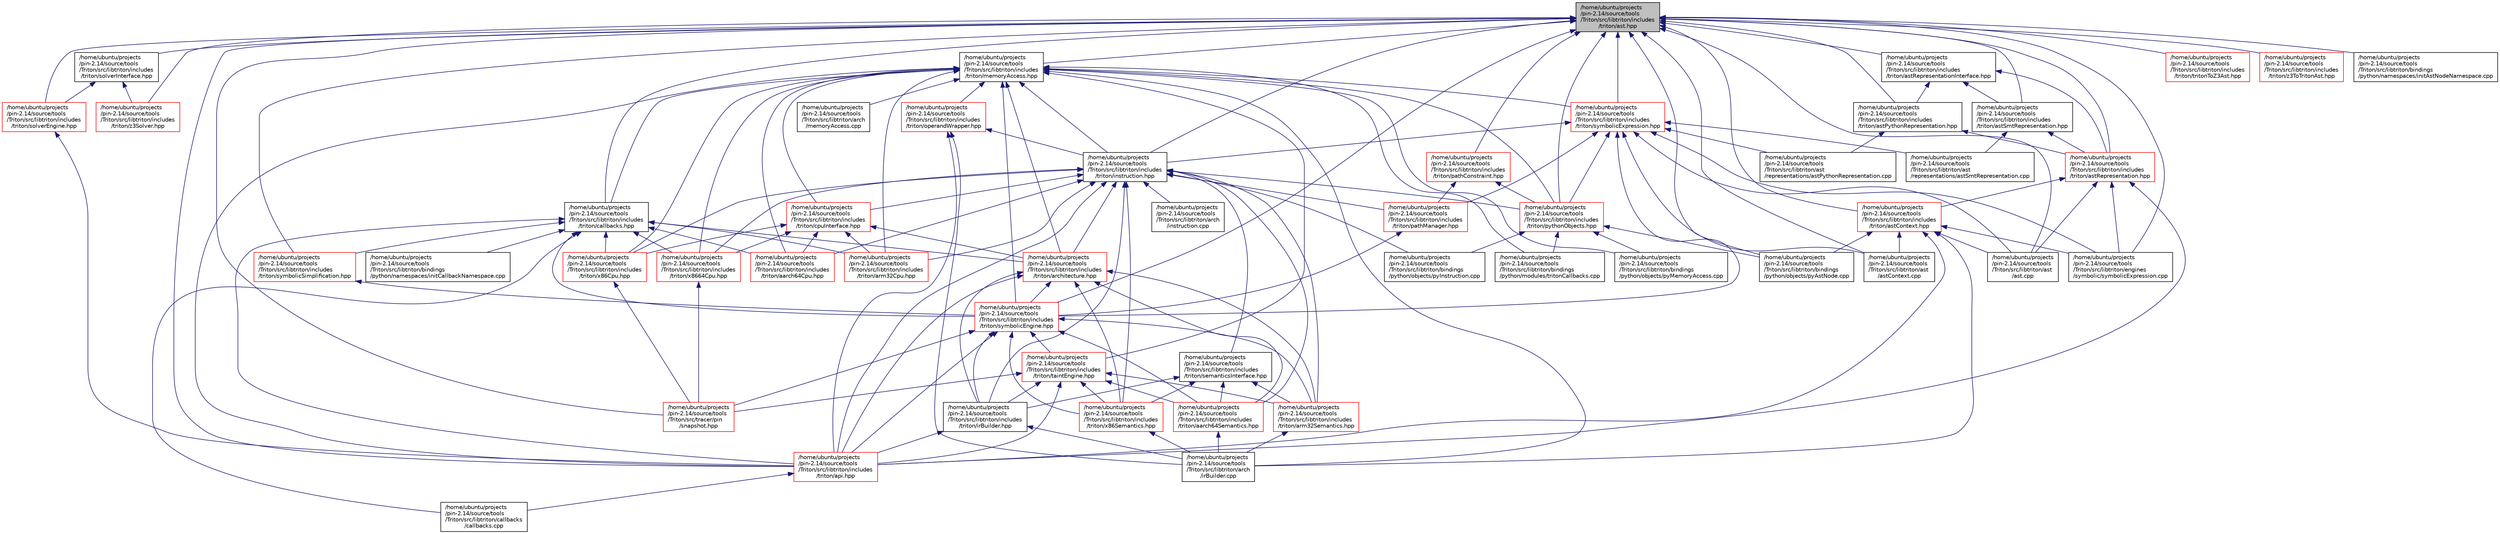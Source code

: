digraph "/home/ubuntu/projects/pin-2.14/source/tools/Triton/src/libtriton/includes/triton/ast.hpp"
{
  edge [fontname="Helvetica",fontsize="10",labelfontname="Helvetica",labelfontsize="10"];
  node [fontname="Helvetica",fontsize="10",shape=record];
  Node0 [label="/home/ubuntu/projects\l/pin-2.14/source/tools\l/Triton/src/libtriton/includes\l/triton/ast.hpp",height=0.2,width=0.4,color="black", fillcolor="grey75", style="filled", fontcolor="black"];
  Node0 -> Node1 [dir="back",color="midnightblue",fontsize="10",style="solid",fontname="Helvetica"];
  Node1 [label="/home/ubuntu/projects\l/pin-2.14/source/tools\l/Triton/src/libtriton/includes\l/triton/callbacks.hpp",height=0.2,width=0.4,color="black", fillcolor="white", style="filled",URL="$callbacks_8hpp.html"];
  Node1 -> Node2 [dir="back",color="midnightblue",fontsize="10",style="solid",fontname="Helvetica"];
  Node2 [label="/home/ubuntu/projects\l/pin-2.14/source/tools\l/Triton/src/libtriton/includes\l/triton/architecture.hpp",height=0.2,width=0.4,color="red", fillcolor="white", style="filled",URL="$architecture_8hpp.html"];
  Node2 -> Node3 [dir="back",color="midnightblue",fontsize="10",style="solid",fontname="Helvetica"];
  Node3 [label="/home/ubuntu/projects\l/pin-2.14/source/tools\l/Triton/src/libtriton/includes\l/triton/api.hpp",height=0.2,width=0.4,color="red", fillcolor="white", style="filled",URL="$libtriton_2includes_2triton_2api_8hpp.html"];
  Node3 -> Node6 [dir="back",color="midnightblue",fontsize="10",style="solid",fontname="Helvetica"];
  Node6 [label="/home/ubuntu/projects\l/pin-2.14/source/tools\l/Triton/src/libtriton/callbacks\l/callbacks.cpp",height=0.2,width=0.4,color="black", fillcolor="white", style="filled",URL="$libtriton_2callbacks_2callbacks_8cpp.html"];
  Node2 -> Node16 [dir="back",color="midnightblue",fontsize="10",style="solid",fontname="Helvetica"];
  Node16 [label="/home/ubuntu/projects\l/pin-2.14/source/tools\l/Triton/src/libtriton/includes\l/triton/irBuilder.hpp",height=0.2,width=0.4,color="black", fillcolor="white", style="filled",URL="$irBuilder_8hpp.html"];
  Node16 -> Node3 [dir="back",color="midnightblue",fontsize="10",style="solid",fontname="Helvetica"];
  Node16 -> Node17 [dir="back",color="midnightblue",fontsize="10",style="solid",fontname="Helvetica"];
  Node17 [label="/home/ubuntu/projects\l/pin-2.14/source/tools\l/Triton/src/libtriton/arch\l/irBuilder.cpp",height=0.2,width=0.4,color="black", fillcolor="white", style="filled",URL="$irBuilder_8cpp.html"];
  Node2 -> Node18 [dir="back",color="midnightblue",fontsize="10",style="solid",fontname="Helvetica"];
  Node18 [label="/home/ubuntu/projects\l/pin-2.14/source/tools\l/Triton/src/libtriton/includes\l/triton/symbolicEngine.hpp",height=0.2,width=0.4,color="red", fillcolor="white", style="filled",URL="$symbolicEngine_8hpp.html"];
  Node18 -> Node16 [dir="back",color="midnightblue",fontsize="10",style="solid",fontname="Helvetica"];
  Node18 -> Node19 [dir="back",color="midnightblue",fontsize="10",style="solid",fontname="Helvetica"];
  Node19 [label="/home/ubuntu/projects\l/pin-2.14/source/tools\l/Triton/src/libtriton/includes\l/triton/taintEngine.hpp",height=0.2,width=0.4,color="red", fillcolor="white", style="filled",URL="$taintEngine_8hpp.html"];
  Node19 -> Node16 [dir="back",color="midnightblue",fontsize="10",style="solid",fontname="Helvetica"];
  Node19 -> Node3 [dir="back",color="midnightblue",fontsize="10",style="solid",fontname="Helvetica"];
  Node19 -> Node20 [dir="back",color="midnightblue",fontsize="10",style="solid",fontname="Helvetica"];
  Node20 [label="/home/ubuntu/projects\l/pin-2.14/source/tools\l/Triton/src/libtriton/includes\l/triton/aarch64Semantics.hpp",height=0.2,width=0.4,color="red", fillcolor="white", style="filled",URL="$aarch64Semantics_8hpp.html"];
  Node20 -> Node17 [dir="back",color="midnightblue",fontsize="10",style="solid",fontname="Helvetica"];
  Node19 -> Node22 [dir="back",color="midnightblue",fontsize="10",style="solid",fontname="Helvetica"];
  Node22 [label="/home/ubuntu/projects\l/pin-2.14/source/tools\l/Triton/src/libtriton/includes\l/triton/arm32Semantics.hpp",height=0.2,width=0.4,color="red", fillcolor="white", style="filled",URL="$arm32Semantics_8hpp.html"];
  Node22 -> Node17 [dir="back",color="midnightblue",fontsize="10",style="solid",fontname="Helvetica"];
  Node19 -> Node24 [dir="back",color="midnightblue",fontsize="10",style="solid",fontname="Helvetica"];
  Node24 [label="/home/ubuntu/projects\l/pin-2.14/source/tools\l/Triton/src/libtriton/includes\l/triton/x86Semantics.hpp",height=0.2,width=0.4,color="red", fillcolor="white", style="filled",URL="$x86Semantics_8hpp.html"];
  Node24 -> Node17 [dir="back",color="midnightblue",fontsize="10",style="solid",fontname="Helvetica"];
  Node19 -> Node27 [dir="back",color="midnightblue",fontsize="10",style="solid",fontname="Helvetica"];
  Node27 [label="/home/ubuntu/projects\l/pin-2.14/source/tools\l/Triton/src/tracer/pin\l/snapshot.hpp",height=0.2,width=0.4,color="red", fillcolor="white", style="filled",URL="$snapshot_8hpp.html"];
  Node18 -> Node3 [dir="back",color="midnightblue",fontsize="10",style="solid",fontname="Helvetica"];
  Node18 -> Node20 [dir="back",color="midnightblue",fontsize="10",style="solid",fontname="Helvetica"];
  Node18 -> Node22 [dir="back",color="midnightblue",fontsize="10",style="solid",fontname="Helvetica"];
  Node18 -> Node24 [dir="back",color="midnightblue",fontsize="10",style="solid",fontname="Helvetica"];
  Node18 -> Node27 [dir="back",color="midnightblue",fontsize="10",style="solid",fontname="Helvetica"];
  Node2 -> Node20 [dir="back",color="midnightblue",fontsize="10",style="solid",fontname="Helvetica"];
  Node2 -> Node22 [dir="back",color="midnightblue",fontsize="10",style="solid",fontname="Helvetica"];
  Node2 -> Node24 [dir="back",color="midnightblue",fontsize="10",style="solid",fontname="Helvetica"];
  Node1 -> Node3 [dir="back",color="midnightblue",fontsize="10",style="solid",fontname="Helvetica"];
  Node1 -> Node18 [dir="back",color="midnightblue",fontsize="10",style="solid",fontname="Helvetica"];
  Node1 -> Node50 [dir="back",color="midnightblue",fontsize="10",style="solid",fontname="Helvetica"];
  Node50 [label="/home/ubuntu/projects\l/pin-2.14/source/tools\l/Triton/src/libtriton/includes\l/triton/symbolicSimplification.hpp",height=0.2,width=0.4,color="red", fillcolor="white", style="filled",URL="$symbolicSimplification_8hpp.html"];
  Node50 -> Node18 [dir="back",color="midnightblue",fontsize="10",style="solid",fontname="Helvetica"];
  Node1 -> Node30 [dir="back",color="midnightblue",fontsize="10",style="solid",fontname="Helvetica"];
  Node30 [label="/home/ubuntu/projects\l/pin-2.14/source/tools\l/Triton/src/libtriton/includes\l/triton/aarch64Cpu.hpp",height=0.2,width=0.4,color="red", fillcolor="white", style="filled",URL="$aarch64Cpu_8hpp.html"];
  Node1 -> Node37 [dir="back",color="midnightblue",fontsize="10",style="solid",fontname="Helvetica"];
  Node37 [label="/home/ubuntu/projects\l/pin-2.14/source/tools\l/Triton/src/libtriton/includes\l/triton/arm32Cpu.hpp",height=0.2,width=0.4,color="red", fillcolor="white", style="filled",URL="$arm32Cpu_8hpp.html"];
  Node1 -> Node41 [dir="back",color="midnightblue",fontsize="10",style="solid",fontname="Helvetica"];
  Node41 [label="/home/ubuntu/projects\l/pin-2.14/source/tools\l/Triton/src/libtriton/includes\l/triton/x8664Cpu.hpp",height=0.2,width=0.4,color="red", fillcolor="white", style="filled",URL="$x8664Cpu_8hpp.html"];
  Node41 -> Node27 [dir="back",color="midnightblue",fontsize="10",style="solid",fontname="Helvetica"];
  Node1 -> Node43 [dir="back",color="midnightblue",fontsize="10",style="solid",fontname="Helvetica"];
  Node43 [label="/home/ubuntu/projects\l/pin-2.14/source/tools\l/Triton/src/libtriton/includes\l/triton/x86Cpu.hpp",height=0.2,width=0.4,color="red", fillcolor="white", style="filled",URL="$x86Cpu_8hpp.html"];
  Node43 -> Node27 [dir="back",color="midnightblue",fontsize="10",style="solid",fontname="Helvetica"];
  Node1 -> Node52 [dir="back",color="midnightblue",fontsize="10",style="solid",fontname="Helvetica"];
  Node52 [label="/home/ubuntu/projects\l/pin-2.14/source/tools\l/Triton/src/libtriton/bindings\l/python/namespaces/initCallbackNamespace.cpp",height=0.2,width=0.4,color="black", fillcolor="white", style="filled",URL="$initCallbackNamespace_8cpp.html"];
  Node1 -> Node6 [dir="back",color="midnightblue",fontsize="10",style="solid",fontname="Helvetica"];
  Node0 -> Node53 [dir="back",color="midnightblue",fontsize="10",style="solid",fontname="Helvetica"];
  Node53 [label="/home/ubuntu/projects\l/pin-2.14/source/tools\l/Triton/src/libtriton/includes\l/triton/memoryAccess.hpp",height=0.2,width=0.4,color="black", fillcolor="white", style="filled",URL="$memoryAccess_8hpp.html"];
  Node53 -> Node1 [dir="back",color="midnightblue",fontsize="10",style="solid",fontname="Helvetica"];
  Node53 -> Node54 [dir="back",color="midnightblue",fontsize="10",style="solid",fontname="Helvetica"];
  Node54 [label="/home/ubuntu/projects\l/pin-2.14/source/tools\l/Triton/src/libtriton/includes\l/triton/instruction.hpp",height=0.2,width=0.4,color="black", fillcolor="white", style="filled",URL="$instruction_8hpp.html"];
  Node54 -> Node55 [dir="back",color="midnightblue",fontsize="10",style="solid",fontname="Helvetica"];
  Node55 [label="/home/ubuntu/projects\l/pin-2.14/source/tools\l/Triton/src/libtriton/includes\l/triton/cpuInterface.hpp",height=0.2,width=0.4,color="red", fillcolor="white", style="filled",URL="$cpuInterface_8hpp.html"];
  Node55 -> Node2 [dir="back",color="midnightblue",fontsize="10",style="solid",fontname="Helvetica"];
  Node55 -> Node30 [dir="back",color="midnightblue",fontsize="10",style="solid",fontname="Helvetica"];
  Node55 -> Node37 [dir="back",color="midnightblue",fontsize="10",style="solid",fontname="Helvetica"];
  Node55 -> Node41 [dir="back",color="midnightblue",fontsize="10",style="solid",fontname="Helvetica"];
  Node55 -> Node43 [dir="back",color="midnightblue",fontsize="10",style="solid",fontname="Helvetica"];
  Node54 -> Node2 [dir="back",color="midnightblue",fontsize="10",style="solid",fontname="Helvetica"];
  Node54 -> Node3 [dir="back",color="midnightblue",fontsize="10",style="solid",fontname="Helvetica"];
  Node54 -> Node16 [dir="back",color="midnightblue",fontsize="10",style="solid",fontname="Helvetica"];
  Node54 -> Node57 [dir="back",color="midnightblue",fontsize="10",style="solid",fontname="Helvetica"];
  Node57 [label="/home/ubuntu/projects\l/pin-2.14/source/tools\l/Triton/src/libtriton/includes\l/triton/semanticsInterface.hpp",height=0.2,width=0.4,color="black", fillcolor="white", style="filled",URL="$semanticsInterface_8hpp.html"];
  Node57 -> Node16 [dir="back",color="midnightblue",fontsize="10",style="solid",fontname="Helvetica"];
  Node57 -> Node20 [dir="back",color="midnightblue",fontsize="10",style="solid",fontname="Helvetica"];
  Node57 -> Node22 [dir="back",color="midnightblue",fontsize="10",style="solid",fontname="Helvetica"];
  Node57 -> Node24 [dir="back",color="midnightblue",fontsize="10",style="solid",fontname="Helvetica"];
  Node54 -> Node58 [dir="back",color="midnightblue",fontsize="10",style="solid",fontname="Helvetica"];
  Node58 [label="/home/ubuntu/projects\l/pin-2.14/source/tools\l/Triton/src/libtriton/includes\l/triton/pathManager.hpp",height=0.2,width=0.4,color="red", fillcolor="white", style="filled",URL="$pathManager_8hpp.html"];
  Node58 -> Node18 [dir="back",color="midnightblue",fontsize="10",style="solid",fontname="Helvetica"];
  Node54 -> Node30 [dir="back",color="midnightblue",fontsize="10",style="solid",fontname="Helvetica"];
  Node54 -> Node37 [dir="back",color="midnightblue",fontsize="10",style="solid",fontname="Helvetica"];
  Node54 -> Node41 [dir="back",color="midnightblue",fontsize="10",style="solid",fontname="Helvetica"];
  Node54 -> Node43 [dir="back",color="midnightblue",fontsize="10",style="solid",fontname="Helvetica"];
  Node54 -> Node20 [dir="back",color="midnightblue",fontsize="10",style="solid",fontname="Helvetica"];
  Node54 -> Node22 [dir="back",color="midnightblue",fontsize="10",style="solid",fontname="Helvetica"];
  Node54 -> Node60 [dir="back",color="midnightblue",fontsize="10",style="solid",fontname="Helvetica"];
  Node60 [label="/home/ubuntu/projects\l/pin-2.14/source/tools\l/Triton/src/libtriton/arch\l/instruction.cpp",height=0.2,width=0.4,color="black", fillcolor="white", style="filled",URL="$instruction_8cpp.html"];
  Node54 -> Node24 [dir="back",color="midnightblue",fontsize="10",style="solid",fontname="Helvetica"];
  Node54 -> Node61 [dir="back",color="midnightblue",fontsize="10",style="solid",fontname="Helvetica"];
  Node61 [label="/home/ubuntu/projects\l/pin-2.14/source/tools\l/Triton/src/libtriton/includes\l/triton/pythonObjects.hpp",height=0.2,width=0.4,color="red", fillcolor="white", style="filled",URL="$pythonObjects_8hpp.html"];
  Node61 -> Node62 [dir="back",color="midnightblue",fontsize="10",style="solid",fontname="Helvetica"];
  Node62 [label="/home/ubuntu/projects\l/pin-2.14/source/tools\l/Triton/src/libtriton/bindings\l/python/modules/tritonCallbacks.cpp",height=0.2,width=0.4,color="black", fillcolor="white", style="filled",URL="$tritonCallbacks_8cpp.html"];
  Node61 -> Node65 [dir="back",color="midnightblue",fontsize="10",style="solid",fontname="Helvetica"];
  Node65 [label="/home/ubuntu/projects\l/pin-2.14/source/tools\l/Triton/src/libtriton/bindings\l/python/objects/pyAstNode.cpp",height=0.2,width=0.4,color="black", fillcolor="white", style="filled",URL="$pyAstNode_8cpp.html"];
  Node61 -> Node68 [dir="back",color="midnightblue",fontsize="10",style="solid",fontname="Helvetica"];
  Node68 [label="/home/ubuntu/projects\l/pin-2.14/source/tools\l/Triton/src/libtriton/bindings\l/python/objects/pyInstruction.cpp",height=0.2,width=0.4,color="black", fillcolor="white", style="filled",URL="$pyInstruction_8cpp.html"];
  Node61 -> Node69 [dir="back",color="midnightblue",fontsize="10",style="solid",fontname="Helvetica"];
  Node69 [label="/home/ubuntu/projects\l/pin-2.14/source/tools\l/Triton/src/libtriton/bindings\l/python/objects/pyMemoryAccess.cpp",height=0.2,width=0.4,color="black", fillcolor="white", style="filled",URL="$pyMemoryAccess_8cpp.html"];
  Node54 -> Node68 [dir="back",color="midnightblue",fontsize="10",style="solid",fontname="Helvetica"];
  Node53 -> Node75 [dir="back",color="midnightblue",fontsize="10",style="solid",fontname="Helvetica"];
  Node75 [label="/home/ubuntu/projects\l/pin-2.14/source/tools\l/Triton/src/libtriton/includes\l/triton/operandWrapper.hpp",height=0.2,width=0.4,color="red", fillcolor="white", style="filled",URL="$operandWrapper_8hpp.html"];
  Node75 -> Node54 [dir="back",color="midnightblue",fontsize="10",style="solid",fontname="Helvetica"];
  Node75 -> Node3 [dir="back",color="midnightblue",fontsize="10",style="solid",fontname="Helvetica"];
  Node75 -> Node17 [dir="back",color="midnightblue",fontsize="10",style="solid",fontname="Helvetica"];
  Node53 -> Node77 [dir="back",color="midnightblue",fontsize="10",style="solid",fontname="Helvetica"];
  Node77 [label="/home/ubuntu/projects\l/pin-2.14/source/tools\l/Triton/src/libtriton/includes\l/triton/symbolicExpression.hpp",height=0.2,width=0.4,color="red", fillcolor="white", style="filled",URL="$symbolicExpression_8hpp.html"];
  Node77 -> Node54 [dir="back",color="midnightblue",fontsize="10",style="solid",fontname="Helvetica"];
  Node77 -> Node58 [dir="back",color="midnightblue",fontsize="10",style="solid",fontname="Helvetica"];
  Node77 -> Node18 [dir="back",color="midnightblue",fontsize="10",style="solid",fontname="Helvetica"];
  Node77 -> Node78 [dir="back",color="midnightblue",fontsize="10",style="solid",fontname="Helvetica"];
  Node78 [label="/home/ubuntu/projects\l/pin-2.14/source/tools\l/Triton/src/libtriton/ast\l/ast.cpp",height=0.2,width=0.4,color="black", fillcolor="white", style="filled",URL="$ast_8cpp.html"];
  Node77 -> Node79 [dir="back",color="midnightblue",fontsize="10",style="solid",fontname="Helvetica"];
  Node79 [label="/home/ubuntu/projects\l/pin-2.14/source/tools\l/Triton/src/libtriton/ast\l/astContext.cpp",height=0.2,width=0.4,color="black", fillcolor="white", style="filled",URL="$astContext_8cpp.html"];
  Node77 -> Node80 [dir="back",color="midnightblue",fontsize="10",style="solid",fontname="Helvetica"];
  Node80 [label="/home/ubuntu/projects\l/pin-2.14/source/tools\l/Triton/src/libtriton/ast\l/representations/astPythonRepresentation.cpp",height=0.2,width=0.4,color="black", fillcolor="white", style="filled",URL="$astPythonRepresentation_8cpp.html"];
  Node77 -> Node81 [dir="back",color="midnightblue",fontsize="10",style="solid",fontname="Helvetica"];
  Node81 [label="/home/ubuntu/projects\l/pin-2.14/source/tools\l/Triton/src/libtriton/ast\l/representations/astSmtRepresentation.cpp",height=0.2,width=0.4,color="black", fillcolor="white", style="filled",URL="$astSmtRepresentation_8cpp.html"];
  Node77 -> Node61 [dir="back",color="midnightblue",fontsize="10",style="solid",fontname="Helvetica"];
  Node77 -> Node84 [dir="back",color="midnightblue",fontsize="10",style="solid",fontname="Helvetica"];
  Node84 [label="/home/ubuntu/projects\l/pin-2.14/source/tools\l/Triton/src/libtriton/engines\l/symbolic/symbolicExpression.cpp",height=0.2,width=0.4,color="black", fillcolor="white", style="filled",URL="$symbolicExpression_8cpp.html"];
  Node53 -> Node55 [dir="back",color="midnightblue",fontsize="10",style="solid",fontname="Helvetica"];
  Node53 -> Node2 [dir="back",color="midnightblue",fontsize="10",style="solid",fontname="Helvetica"];
  Node53 -> Node18 [dir="back",color="midnightblue",fontsize="10",style="solid",fontname="Helvetica"];
  Node53 -> Node19 [dir="back",color="midnightblue",fontsize="10",style="solid",fontname="Helvetica"];
  Node53 -> Node3 [dir="back",color="midnightblue",fontsize="10",style="solid",fontname="Helvetica"];
  Node53 -> Node30 [dir="back",color="midnightblue",fontsize="10",style="solid",fontname="Helvetica"];
  Node53 -> Node37 [dir="back",color="midnightblue",fontsize="10",style="solid",fontname="Helvetica"];
  Node53 -> Node41 [dir="back",color="midnightblue",fontsize="10",style="solid",fontname="Helvetica"];
  Node53 -> Node43 [dir="back",color="midnightblue",fontsize="10",style="solid",fontname="Helvetica"];
  Node53 -> Node17 [dir="back",color="midnightblue",fontsize="10",style="solid",fontname="Helvetica"];
  Node53 -> Node85 [dir="back",color="midnightblue",fontsize="10",style="solid",fontname="Helvetica"];
  Node85 [label="/home/ubuntu/projects\l/pin-2.14/source/tools\l/Triton/src/libtriton/arch\l/memoryAccess.cpp",height=0.2,width=0.4,color="black", fillcolor="white", style="filled",URL="$memoryAccess_8cpp.html"];
  Node53 -> Node61 [dir="back",color="midnightblue",fontsize="10",style="solid",fontname="Helvetica"];
  Node53 -> Node62 [dir="back",color="midnightblue",fontsize="10",style="solid",fontname="Helvetica"];
  Node53 -> Node69 [dir="back",color="midnightblue",fontsize="10",style="solid",fontname="Helvetica"];
  Node0 -> Node54 [dir="back",color="midnightblue",fontsize="10",style="solid",fontname="Helvetica"];
  Node0 -> Node77 [dir="back",color="midnightblue",fontsize="10",style="solid",fontname="Helvetica"];
  Node0 -> Node3 [dir="back",color="midnightblue",fontsize="10",style="solid",fontname="Helvetica"];
  Node0 -> Node86 [dir="back",color="midnightblue",fontsize="10",style="solid",fontname="Helvetica"];
  Node86 [label="/home/ubuntu/projects\l/pin-2.14/source/tools\l/Triton/src/libtriton/includes\l/triton/astContext.hpp",height=0.2,width=0.4,color="red", fillcolor="white", style="filled",URL="$astContext_8hpp.html"];
  Node86 -> Node3 [dir="back",color="midnightblue",fontsize="10",style="solid",fontname="Helvetica"];
  Node86 -> Node17 [dir="back",color="midnightblue",fontsize="10",style="solid",fontname="Helvetica"];
  Node86 -> Node78 [dir="back",color="midnightblue",fontsize="10",style="solid",fontname="Helvetica"];
  Node86 -> Node79 [dir="back",color="midnightblue",fontsize="10",style="solid",fontname="Helvetica"];
  Node86 -> Node65 [dir="back",color="midnightblue",fontsize="10",style="solid",fontname="Helvetica"];
  Node86 -> Node84 [dir="back",color="midnightblue",fontsize="10",style="solid",fontname="Helvetica"];
  Node0 -> Node89 [dir="back",color="midnightblue",fontsize="10",style="solid",fontname="Helvetica"];
  Node89 [label="/home/ubuntu/projects\l/pin-2.14/source/tools\l/Triton/src/libtriton/includes\l/triton/astRepresentation.hpp",height=0.2,width=0.4,color="red", fillcolor="white", style="filled",URL="$astRepresentation_8hpp.html"];
  Node89 -> Node86 [dir="back",color="midnightblue",fontsize="10",style="solid",fontname="Helvetica"];
  Node89 -> Node3 [dir="back",color="midnightblue",fontsize="10",style="solid",fontname="Helvetica"];
  Node89 -> Node78 [dir="back",color="midnightblue",fontsize="10",style="solid",fontname="Helvetica"];
  Node89 -> Node84 [dir="back",color="midnightblue",fontsize="10",style="solid",fontname="Helvetica"];
  Node0 -> Node92 [dir="back",color="midnightblue",fontsize="10",style="solid",fontname="Helvetica"];
  Node92 [label="/home/ubuntu/projects\l/pin-2.14/source/tools\l/Triton/src/libtriton/includes\l/triton/astRepresentationInterface.hpp",height=0.2,width=0.4,color="black", fillcolor="white", style="filled",URL="$astRepresentationInterface_8hpp.html"];
  Node92 -> Node93 [dir="back",color="midnightblue",fontsize="10",style="solid",fontname="Helvetica"];
  Node93 [label="/home/ubuntu/projects\l/pin-2.14/source/tools\l/Triton/src/libtriton/includes\l/triton/astPythonRepresentation.hpp",height=0.2,width=0.4,color="black", fillcolor="white", style="filled",URL="$astPythonRepresentation_8hpp.html"];
  Node93 -> Node89 [dir="back",color="midnightblue",fontsize="10",style="solid",fontname="Helvetica"];
  Node93 -> Node80 [dir="back",color="midnightblue",fontsize="10",style="solid",fontname="Helvetica"];
  Node92 -> Node89 [dir="back",color="midnightblue",fontsize="10",style="solid",fontname="Helvetica"];
  Node92 -> Node94 [dir="back",color="midnightblue",fontsize="10",style="solid",fontname="Helvetica"];
  Node94 [label="/home/ubuntu/projects\l/pin-2.14/source/tools\l/Triton/src/libtriton/includes\l/triton/astSmtRepresentation.hpp",height=0.2,width=0.4,color="black", fillcolor="white", style="filled",URL="$astSmtRepresentation_8hpp.html"];
  Node94 -> Node89 [dir="back",color="midnightblue",fontsize="10",style="solid",fontname="Helvetica"];
  Node94 -> Node81 [dir="back",color="midnightblue",fontsize="10",style="solid",fontname="Helvetica"];
  Node0 -> Node93 [dir="back",color="midnightblue",fontsize="10",style="solid",fontname="Helvetica"];
  Node0 -> Node94 [dir="back",color="midnightblue",fontsize="10",style="solid",fontname="Helvetica"];
  Node0 -> Node18 [dir="back",color="midnightblue",fontsize="10",style="solid",fontname="Helvetica"];
  Node0 -> Node95 [dir="back",color="midnightblue",fontsize="10",style="solid",fontname="Helvetica"];
  Node95 [label="/home/ubuntu/projects\l/pin-2.14/source/tools\l/Triton/src/libtriton/includes\l/triton/pathConstraint.hpp",height=0.2,width=0.4,color="red", fillcolor="white", style="filled",URL="$pathConstraint_8hpp.html"];
  Node95 -> Node58 [dir="back",color="midnightblue",fontsize="10",style="solid",fontname="Helvetica"];
  Node95 -> Node61 [dir="back",color="midnightblue",fontsize="10",style="solid",fontname="Helvetica"];
  Node0 -> Node50 [dir="back",color="midnightblue",fontsize="10",style="solid",fontname="Helvetica"];
  Node0 -> Node97 [dir="back",color="midnightblue",fontsize="10",style="solid",fontname="Helvetica"];
  Node97 [label="/home/ubuntu/projects\l/pin-2.14/source/tools\l/Triton/src/libtriton/includes\l/triton/solverEngine.hpp",height=0.2,width=0.4,color="red", fillcolor="white", style="filled",URL="$solverEngine_8hpp.html"];
  Node97 -> Node3 [dir="back",color="midnightblue",fontsize="10",style="solid",fontname="Helvetica"];
  Node0 -> Node99 [dir="back",color="midnightblue",fontsize="10",style="solid",fontname="Helvetica"];
  Node99 [label="/home/ubuntu/projects\l/pin-2.14/source/tools\l/Triton/src/libtriton/includes\l/triton/solverInterface.hpp",height=0.2,width=0.4,color="black", fillcolor="white", style="filled",URL="$solverInterface_8hpp.html"];
  Node99 -> Node97 [dir="back",color="midnightblue",fontsize="10",style="solid",fontname="Helvetica"];
  Node99 -> Node100 [dir="back",color="midnightblue",fontsize="10",style="solid",fontname="Helvetica"];
  Node100 [label="/home/ubuntu/projects\l/pin-2.14/source/tools\l/Triton/src/libtriton/includes\l/triton/z3Solver.hpp",height=0.2,width=0.4,color="red", fillcolor="white", style="filled",URL="$z3Solver_8hpp.html"];
  Node0 -> Node78 [dir="back",color="midnightblue",fontsize="10",style="solid",fontname="Helvetica"];
  Node0 -> Node79 [dir="back",color="midnightblue",fontsize="10",style="solid",fontname="Helvetica"];
  Node0 -> Node101 [dir="back",color="midnightblue",fontsize="10",style="solid",fontname="Helvetica"];
  Node101 [label="/home/ubuntu/projects\l/pin-2.14/source/tools\l/Triton/src/libtriton/includes\l/triton/tritonToZ3Ast.hpp",height=0.2,width=0.4,color="red", fillcolor="white", style="filled",URL="$tritonToZ3Ast_8hpp.html"];
  Node0 -> Node102 [dir="back",color="midnightblue",fontsize="10",style="solid",fontname="Helvetica"];
  Node102 [label="/home/ubuntu/projects\l/pin-2.14/source/tools\l/Triton/src/libtriton/includes\l/triton/z3ToTritonAst.hpp",height=0.2,width=0.4,color="red", fillcolor="white", style="filled",URL="$z3ToTritonAst_8hpp.html"];
  Node0 -> Node61 [dir="back",color="midnightblue",fontsize="10",style="solid",fontname="Helvetica"];
  Node0 -> Node103 [dir="back",color="midnightblue",fontsize="10",style="solid",fontname="Helvetica"];
  Node103 [label="/home/ubuntu/projects\l/pin-2.14/source/tools\l/Triton/src/libtriton/bindings\l/python/namespaces/initAstNodeNamespace.cpp",height=0.2,width=0.4,color="black", fillcolor="white", style="filled",URL="$initAstNodeNamespace_8cpp.html"];
  Node0 -> Node65 [dir="back",color="midnightblue",fontsize="10",style="solid",fontname="Helvetica"];
  Node0 -> Node100 [dir="back",color="midnightblue",fontsize="10",style="solid",fontname="Helvetica"];
  Node0 -> Node84 [dir="back",color="midnightblue",fontsize="10",style="solid",fontname="Helvetica"];
  Node0 -> Node27 [dir="back",color="midnightblue",fontsize="10",style="solid",fontname="Helvetica"];
}
